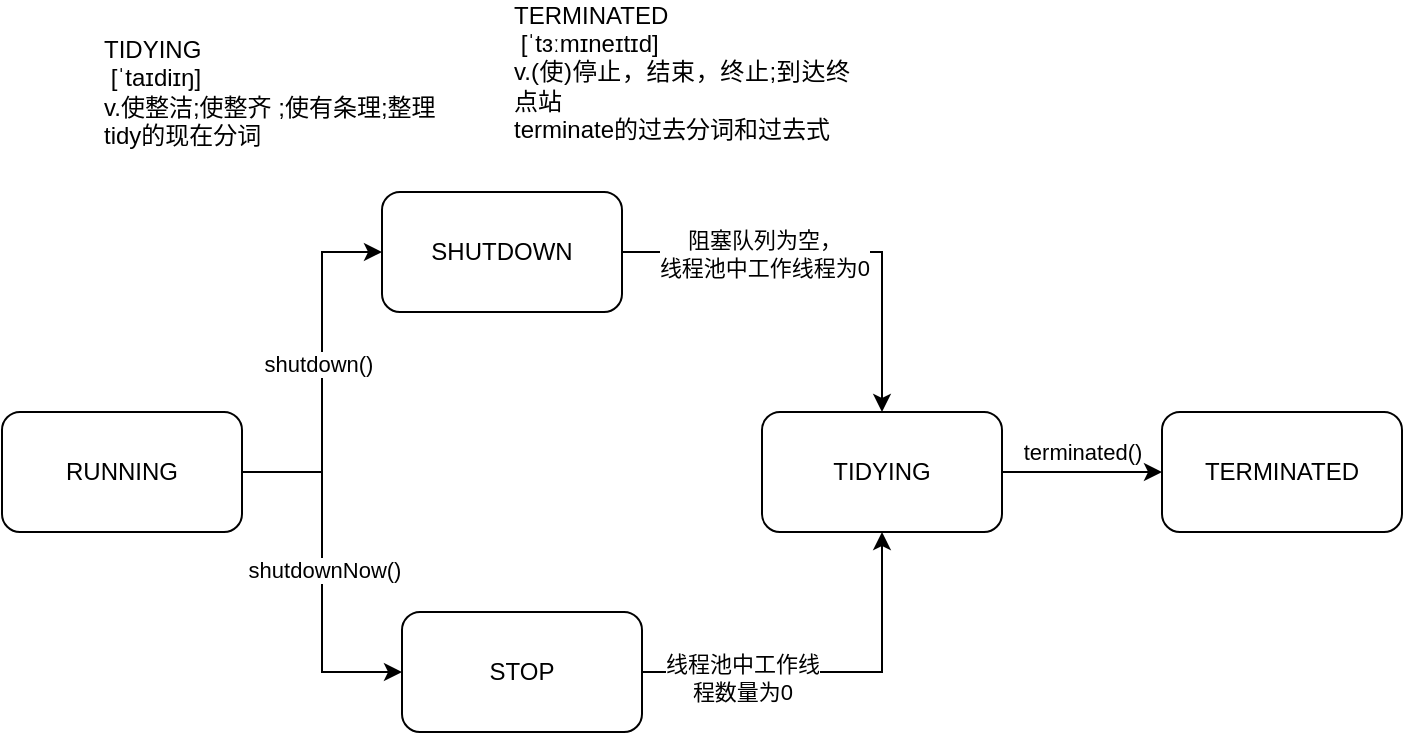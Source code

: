 <mxfile version="16.5.1" type="device"><diagram id="oTTBdxQRWvlHEmQ8t8bw" name="第 1 页"><mxGraphModel dx="1186" dy="672" grid="1" gridSize="10" guides="1" tooltips="1" connect="1" arrows="1" fold="1" page="1" pageScale="1" pageWidth="827" pageHeight="1169" math="0" shadow="0"><root><mxCell id="0"/><mxCell id="1" parent="0"/><mxCell id="gmdgEaFgR6ZhVdkKx42K-3" value="" style="edgeStyle=orthogonalEdgeStyle;rounded=0;orthogonalLoop=1;jettySize=auto;html=1;entryX=0;entryY=0.5;entryDx=0;entryDy=0;" edge="1" parent="1" source="gmdgEaFgR6ZhVdkKx42K-1" target="gmdgEaFgR6ZhVdkKx42K-2"><mxGeometry relative="1" as="geometry"/></mxCell><mxCell id="gmdgEaFgR6ZhVdkKx42K-15" value="shutdownNow()" style="edgeLabel;html=1;align=center;verticalAlign=middle;resizable=0;points=[];" vertex="1" connectable="0" parent="gmdgEaFgR6ZhVdkKx42K-3"><mxGeometry x="-0.011" y="1" relative="1" as="geometry"><mxPoint as="offset"/></mxGeometry></mxCell><mxCell id="gmdgEaFgR6ZhVdkKx42K-5" value="" style="edgeStyle=orthogonalEdgeStyle;rounded=0;orthogonalLoop=1;jettySize=auto;html=1;" edge="1" parent="1" source="gmdgEaFgR6ZhVdkKx42K-1" target="gmdgEaFgR6ZhVdkKx42K-4"><mxGeometry relative="1" as="geometry"><Array as="points"><mxPoint x="201" y="260"/><mxPoint x="201" y="150"/></Array></mxGeometry></mxCell><mxCell id="gmdgEaFgR6ZhVdkKx42K-14" value="shutdown()" style="edgeLabel;html=1;align=center;verticalAlign=middle;resizable=0;points=[];" vertex="1" connectable="0" parent="gmdgEaFgR6ZhVdkKx42K-5"><mxGeometry x="0.044" y="2" relative="1" as="geometry"><mxPoint as="offset"/></mxGeometry></mxCell><mxCell id="gmdgEaFgR6ZhVdkKx42K-1" value="RUNNING" style="rounded=1;whiteSpace=wrap;html=1;" vertex="1" parent="1"><mxGeometry x="41" y="230" width="120" height="60" as="geometry"/></mxCell><mxCell id="gmdgEaFgR6ZhVdkKx42K-8" value="" style="edgeStyle=orthogonalEdgeStyle;rounded=0;orthogonalLoop=1;jettySize=auto;html=1;" edge="1" parent="1" source="gmdgEaFgR6ZhVdkKx42K-2" target="gmdgEaFgR6ZhVdkKx42K-7"><mxGeometry relative="1" as="geometry"/></mxCell><mxCell id="gmdgEaFgR6ZhVdkKx42K-17" value="线程池中工作线&lt;br&gt;程数量为0" style="edgeLabel;html=1;align=center;verticalAlign=middle;resizable=0;points=[];" vertex="1" connectable="0" parent="gmdgEaFgR6ZhVdkKx42K-8"><mxGeometry x="-0.474" y="-3" relative="1" as="geometry"><mxPoint as="offset"/></mxGeometry></mxCell><mxCell id="gmdgEaFgR6ZhVdkKx42K-2" value="STOP" style="whiteSpace=wrap;html=1;rounded=1;" vertex="1" parent="1"><mxGeometry x="241" y="330" width="120" height="60" as="geometry"/></mxCell><mxCell id="gmdgEaFgR6ZhVdkKx42K-9" style="edgeStyle=orthogonalEdgeStyle;rounded=0;orthogonalLoop=1;jettySize=auto;html=1;exitX=1;exitY=0.5;exitDx=0;exitDy=0;" edge="1" parent="1" source="gmdgEaFgR6ZhVdkKx42K-4" target="gmdgEaFgR6ZhVdkKx42K-7"><mxGeometry relative="1" as="geometry"/></mxCell><mxCell id="gmdgEaFgR6ZhVdkKx42K-16" value="阻塞队列为空，&lt;br&gt;线程池中工作线程为0" style="edgeLabel;html=1;align=center;verticalAlign=middle;resizable=0;points=[];" vertex="1" connectable="0" parent="gmdgEaFgR6ZhVdkKx42K-9"><mxGeometry x="-0.324" y="-1" relative="1" as="geometry"><mxPoint as="offset"/></mxGeometry></mxCell><mxCell id="gmdgEaFgR6ZhVdkKx42K-4" value="SHUTDOWN" style="whiteSpace=wrap;html=1;rounded=1;" vertex="1" parent="1"><mxGeometry x="231" y="120" width="120" height="60" as="geometry"/></mxCell><mxCell id="gmdgEaFgR6ZhVdkKx42K-12" value="" style="edgeStyle=orthogonalEdgeStyle;rounded=0;orthogonalLoop=1;jettySize=auto;html=1;" edge="1" parent="1" source="gmdgEaFgR6ZhVdkKx42K-7" target="gmdgEaFgR6ZhVdkKx42K-11"><mxGeometry relative="1" as="geometry"/></mxCell><mxCell id="gmdgEaFgR6ZhVdkKx42K-18" value="terminated()" style="edgeLabel;html=1;align=center;verticalAlign=middle;resizable=0;points=[];" vertex="1" connectable="0" parent="gmdgEaFgR6ZhVdkKx42K-12"><mxGeometry x="-0.375" y="1" relative="1" as="geometry"><mxPoint x="15" y="-9" as="offset"/></mxGeometry></mxCell><mxCell id="gmdgEaFgR6ZhVdkKx42K-7" value="TIDYING" style="whiteSpace=wrap;html=1;rounded=1;" vertex="1" parent="1"><mxGeometry x="421" y="230" width="120" height="60" as="geometry"/></mxCell><mxCell id="gmdgEaFgR6ZhVdkKx42K-10" value="&lt;div style=&quot;text-align: justify&quot;&gt;&lt;span style=&quot;text-align: center&quot;&gt;TIDYING&lt;/span&gt;&lt;br&gt;&lt;/div&gt;&lt;div style=&quot;text-align: justify&quot;&gt;&lt;span&gt;&amp;nbsp;[ˈtaɪdiɪŋ]&lt;/span&gt;&lt;/div&gt;&lt;div style=&quot;text-align: justify&quot;&gt;v.&lt;span&gt;使整洁;使整齐 ;使有条理;整理&lt;/span&gt;&lt;/div&gt;&lt;span&gt;&lt;div style=&quot;text-align: justify&quot;&gt;&lt;span&gt;tidy的现在分词&lt;/span&gt;&lt;span&gt;&amp;nbsp;&lt;/span&gt;&lt;/div&gt;&lt;/span&gt;" style="text;html=1;strokeColor=none;fillColor=none;align=left;verticalAlign=middle;whiteSpace=wrap;rounded=0;" vertex="1" parent="1"><mxGeometry x="90" y="40" width="170" height="60" as="geometry"/></mxCell><mxCell id="gmdgEaFgR6ZhVdkKx42K-11" value="TERMINATED" style="whiteSpace=wrap;html=1;rounded=1;" vertex="1" parent="1"><mxGeometry x="621" y="230" width="120" height="60" as="geometry"/></mxCell><mxCell id="gmdgEaFgR6ZhVdkKx42K-13" value="&lt;div style=&quot;text-align: justify&quot;&gt;&lt;span style=&quot;text-align: center&quot;&gt;TERMINATED&lt;/span&gt;&lt;br&gt;&lt;/div&gt;&lt;div style=&quot;text-align: justify&quot;&gt;&lt;span&gt;&amp;nbsp;[ˈtɜːmɪneɪtɪd]&lt;/span&gt;&lt;/div&gt;&lt;div style=&quot;text-align: justify&quot;&gt;v.&lt;span&gt;(使)停止，结束，终止;到达终点站&lt;/span&gt;&lt;/div&gt;&lt;div style=&quot;text-align: justify&quot;&gt;&lt;span&gt;terminate的过去分词和过去式&lt;/span&gt;&lt;span&gt;&amp;nbsp;&lt;/span&gt;&lt;br&gt;&lt;/div&gt;" style="text;html=1;strokeColor=none;fillColor=none;align=left;verticalAlign=middle;whiteSpace=wrap;rounded=0;" vertex="1" parent="1"><mxGeometry x="295" y="30" width="170" height="60" as="geometry"/></mxCell></root></mxGraphModel></diagram></mxfile>